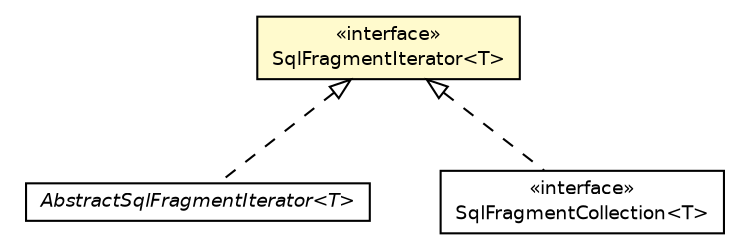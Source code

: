 #!/usr/local/bin/dot
#
# Class diagram 
# Generated by UMLGraph version R5_6 (http://www.umlgraph.org/)
#

digraph G {
	edge [fontname="Helvetica",fontsize=10,labelfontname="Helvetica",labelfontsize=10];
	node [fontname="Helvetica",fontsize=10,shape=plaintext];
	nodesep=0.25;
	ranksep=0.5;
	// net.ljcomputing.sql.collection.SqlFragmentIterator<T>
	c1050 [label=<<table title="net.ljcomputing.sql.collection.SqlFragmentIterator" border="0" cellborder="1" cellspacing="0" cellpadding="2" port="p" bgcolor="lemonChiffon" href="./SqlFragmentIterator.html">
		<tr><td><table border="0" cellspacing="0" cellpadding="1">
<tr><td align="center" balign="center"> &#171;interface&#187; </td></tr>
<tr><td align="center" balign="center"> SqlFragmentIterator&lt;T&gt; </td></tr>
		</table></td></tr>
		</table>>, URL="./SqlFragmentIterator.html", fontname="Helvetica", fontcolor="black", fontsize=9.0];
	// net.ljcomputing.sql.collection.AbstractSqlFragmentIterator<T>
	c1051 [label=<<table title="net.ljcomputing.sql.collection.AbstractSqlFragmentIterator" border="0" cellborder="1" cellspacing="0" cellpadding="2" port="p" href="./AbstractSqlFragmentIterator.html">
		<tr><td><table border="0" cellspacing="0" cellpadding="1">
<tr><td align="center" balign="center"><font face="Helvetica-Oblique"> AbstractSqlFragmentIterator&lt;T&gt; </font></td></tr>
		</table></td></tr>
		</table>>, URL="./AbstractSqlFragmentIterator.html", fontname="Helvetica", fontcolor="black", fontsize=9.0];
	// net.ljcomputing.sql.collection.SqlFragmentCollection<T>
	c1052 [label=<<table title="net.ljcomputing.sql.collection.SqlFragmentCollection" border="0" cellborder="1" cellspacing="0" cellpadding="2" port="p" href="./SqlFragmentCollection.html">
		<tr><td><table border="0" cellspacing="0" cellpadding="1">
<tr><td align="center" balign="center"> &#171;interface&#187; </td></tr>
<tr><td align="center" balign="center"> SqlFragmentCollection&lt;T&gt; </td></tr>
		</table></td></tr>
		</table>>, URL="./SqlFragmentCollection.html", fontname="Helvetica", fontcolor="black", fontsize=9.0];
	//net.ljcomputing.sql.collection.AbstractSqlFragmentIterator<T> implements net.ljcomputing.sql.collection.SqlFragmentIterator<T>
	c1050:p -> c1051:p [dir=back,arrowtail=empty,style=dashed];
	//net.ljcomputing.sql.collection.SqlFragmentCollection<T> implements net.ljcomputing.sql.collection.SqlFragmentIterator<T>
	c1050:p -> c1052:p [dir=back,arrowtail=empty,style=dashed];
}

